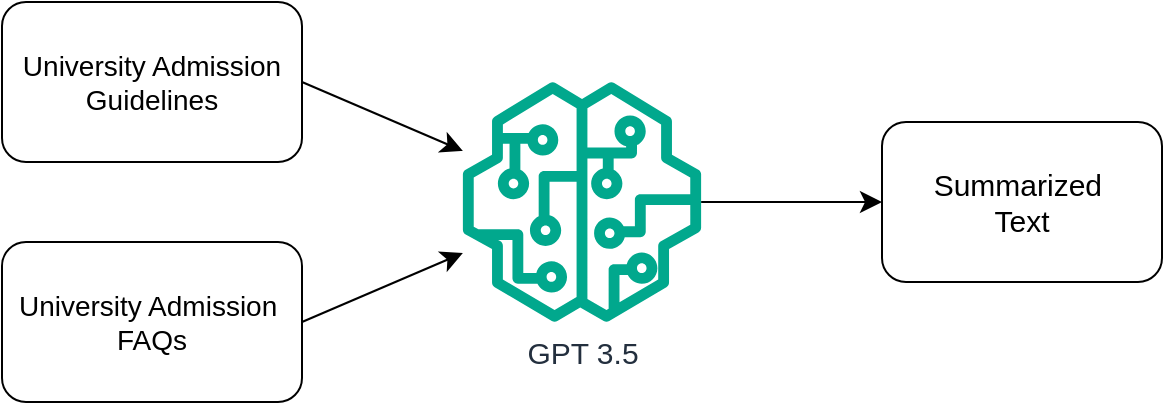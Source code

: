 <mxfile version="24.6.4" type="github">
  <diagram name="Page-1" id="8JVAxtpCzW_CjiPYmNEG">
    <mxGraphModel dx="1834" dy="822" grid="1" gridSize="10" guides="1" tooltips="1" connect="1" arrows="1" fold="1" page="0" pageScale="1" pageWidth="1654" pageHeight="1169" math="1" shadow="0">
      <root>
        <mxCell id="0" />
        <mxCell id="1" parent="0" />
        <mxCell id="L573c-_qUAe4s1flhVDZ-20" value="" style="edgeStyle=none;curved=1;rounded=0;orthogonalLoop=1;jettySize=auto;html=1;fontSize=12;startSize=8;endSize=8;" edge="1" parent="1" source="L573c-_qUAe4s1flhVDZ-1" target="L573c-_qUAe4s1flhVDZ-19">
          <mxGeometry relative="1" as="geometry" />
        </mxCell>
        <mxCell id="L573c-_qUAe4s1flhVDZ-1" value="GPT 3.5" style="sketch=0;outlineConnect=0;fontColor=#232F3E;gradientColor=none;fillColor=#01A88D;strokeColor=none;dashed=0;verticalLabelPosition=bottom;verticalAlign=top;align=center;html=1;fontSize=15;fontStyle=0;aspect=fixed;pointerEvents=1;shape=mxgraph.aws4.sagemaker_model;" vertex="1" parent="1">
          <mxGeometry x="-160" y="80" width="120" height="120" as="geometry" />
        </mxCell>
        <mxCell id="L573c-_qUAe4s1flhVDZ-16" value="" style="edgeStyle=none;curved=1;rounded=0;orthogonalLoop=1;jettySize=auto;html=1;fontSize=12;startSize=8;endSize=8;exitX=1;exitY=0.5;exitDx=0;exitDy=0;" edge="1" parent="1" source="L573c-_qUAe4s1flhVDZ-2" target="L573c-_qUAe4s1flhVDZ-1">
          <mxGeometry relative="1" as="geometry" />
        </mxCell>
        <mxCell id="L573c-_qUAe4s1flhVDZ-2" value="University Admission Guidelines" style="rounded=1;whiteSpace=wrap;html=1;fontSize=14;" vertex="1" parent="1">
          <mxGeometry x="-390" y="40" width="150" height="80" as="geometry" />
        </mxCell>
        <mxCell id="L573c-_qUAe4s1flhVDZ-15" value="" style="edgeStyle=none;curved=1;rounded=0;orthogonalLoop=1;jettySize=auto;html=1;fontSize=12;startSize=8;endSize=8;exitX=1;exitY=0.5;exitDx=0;exitDy=0;" edge="1" parent="1" source="L573c-_qUAe4s1flhVDZ-3" target="L573c-_qUAe4s1flhVDZ-1">
          <mxGeometry relative="1" as="geometry" />
        </mxCell>
        <mxCell id="L573c-_qUAe4s1flhVDZ-3" value="University Admission&amp;nbsp;&lt;div style=&quot;font-size: 14px;&quot;&gt;FAQs&lt;/div&gt;" style="rounded=1;whiteSpace=wrap;html=1;fontSize=14;" vertex="1" parent="1">
          <mxGeometry x="-390" y="160" width="150" height="80" as="geometry" />
        </mxCell>
        <mxCell id="L573c-_qUAe4s1flhVDZ-19" value="Summarized&amp;nbsp;&lt;div style=&quot;font-size: 15px;&quot;&gt;Text&lt;/div&gt;" style="rounded=1;whiteSpace=wrap;html=1;fontSize=15;" vertex="1" parent="1">
          <mxGeometry x="50" y="100" width="140" height="80" as="geometry" />
        </mxCell>
      </root>
    </mxGraphModel>
  </diagram>
</mxfile>
